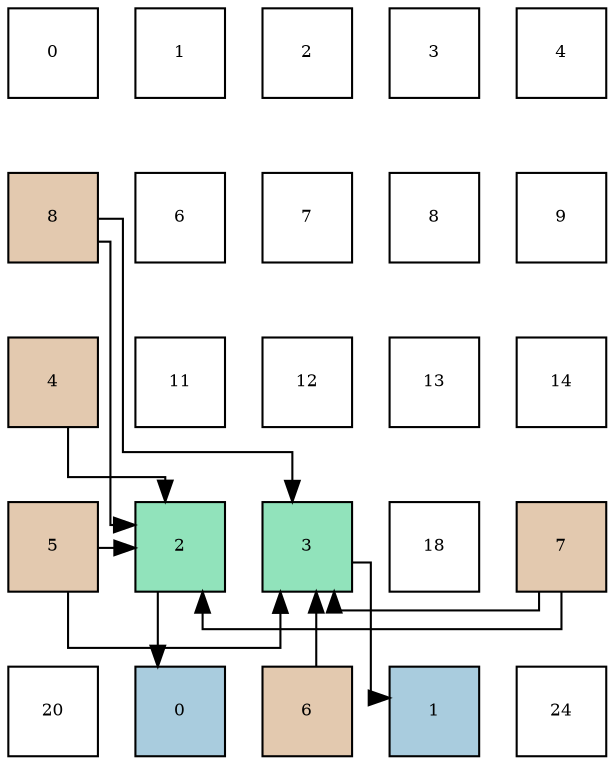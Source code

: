 digraph layout{
 rankdir=TB;
 splines=ortho;
 node [style=filled shape=square fixedsize=true width=0.6];
0[label="0", fontsize=8, fillcolor="#ffffff"];
1[label="1", fontsize=8, fillcolor="#ffffff"];
2[label="2", fontsize=8, fillcolor="#ffffff"];
3[label="3", fontsize=8, fillcolor="#ffffff"];
4[label="4", fontsize=8, fillcolor="#ffffff"];
5[label="8", fontsize=8, fillcolor="#e3c9af"];
6[label="6", fontsize=8, fillcolor="#ffffff"];
7[label="7", fontsize=8, fillcolor="#ffffff"];
8[label="8", fontsize=8, fillcolor="#ffffff"];
9[label="9", fontsize=8, fillcolor="#ffffff"];
10[label="4", fontsize=8, fillcolor="#e3c9af"];
11[label="11", fontsize=8, fillcolor="#ffffff"];
12[label="12", fontsize=8, fillcolor="#ffffff"];
13[label="13", fontsize=8, fillcolor="#ffffff"];
14[label="14", fontsize=8, fillcolor="#ffffff"];
15[label="5", fontsize=8, fillcolor="#e3c9af"];
16[label="2", fontsize=8, fillcolor="#91e3bb"];
17[label="3", fontsize=8, fillcolor="#91e3bb"];
18[label="18", fontsize=8, fillcolor="#ffffff"];
19[label="7", fontsize=8, fillcolor="#e3c9af"];
20[label="20", fontsize=8, fillcolor="#ffffff"];
21[label="0", fontsize=8, fillcolor="#a9ccde"];
22[label="6", fontsize=8, fillcolor="#e3c9af"];
23[label="1", fontsize=8, fillcolor="#a9ccde"];
24[label="24", fontsize=8, fillcolor="#ffffff"];
edge [constraint=false, style=vis];16 -> 21;
17 -> 23;
10 -> 16;
15 -> 16;
15 -> 17;
22 -> 17;
19 -> 16;
19 -> 17;
5 -> 16;
5 -> 17;
edge [constraint=true, style=invis];
0 -> 5 -> 10 -> 15 -> 20;
1 -> 6 -> 11 -> 16 -> 21;
2 -> 7 -> 12 -> 17 -> 22;
3 -> 8 -> 13 -> 18 -> 23;
4 -> 9 -> 14 -> 19 -> 24;
rank = same {0 -> 1 -> 2 -> 3 -> 4};
rank = same {5 -> 6 -> 7 -> 8 -> 9};
rank = same {10 -> 11 -> 12 -> 13 -> 14};
rank = same {15 -> 16 -> 17 -> 18 -> 19};
rank = same {20 -> 21 -> 22 -> 23 -> 24};
}